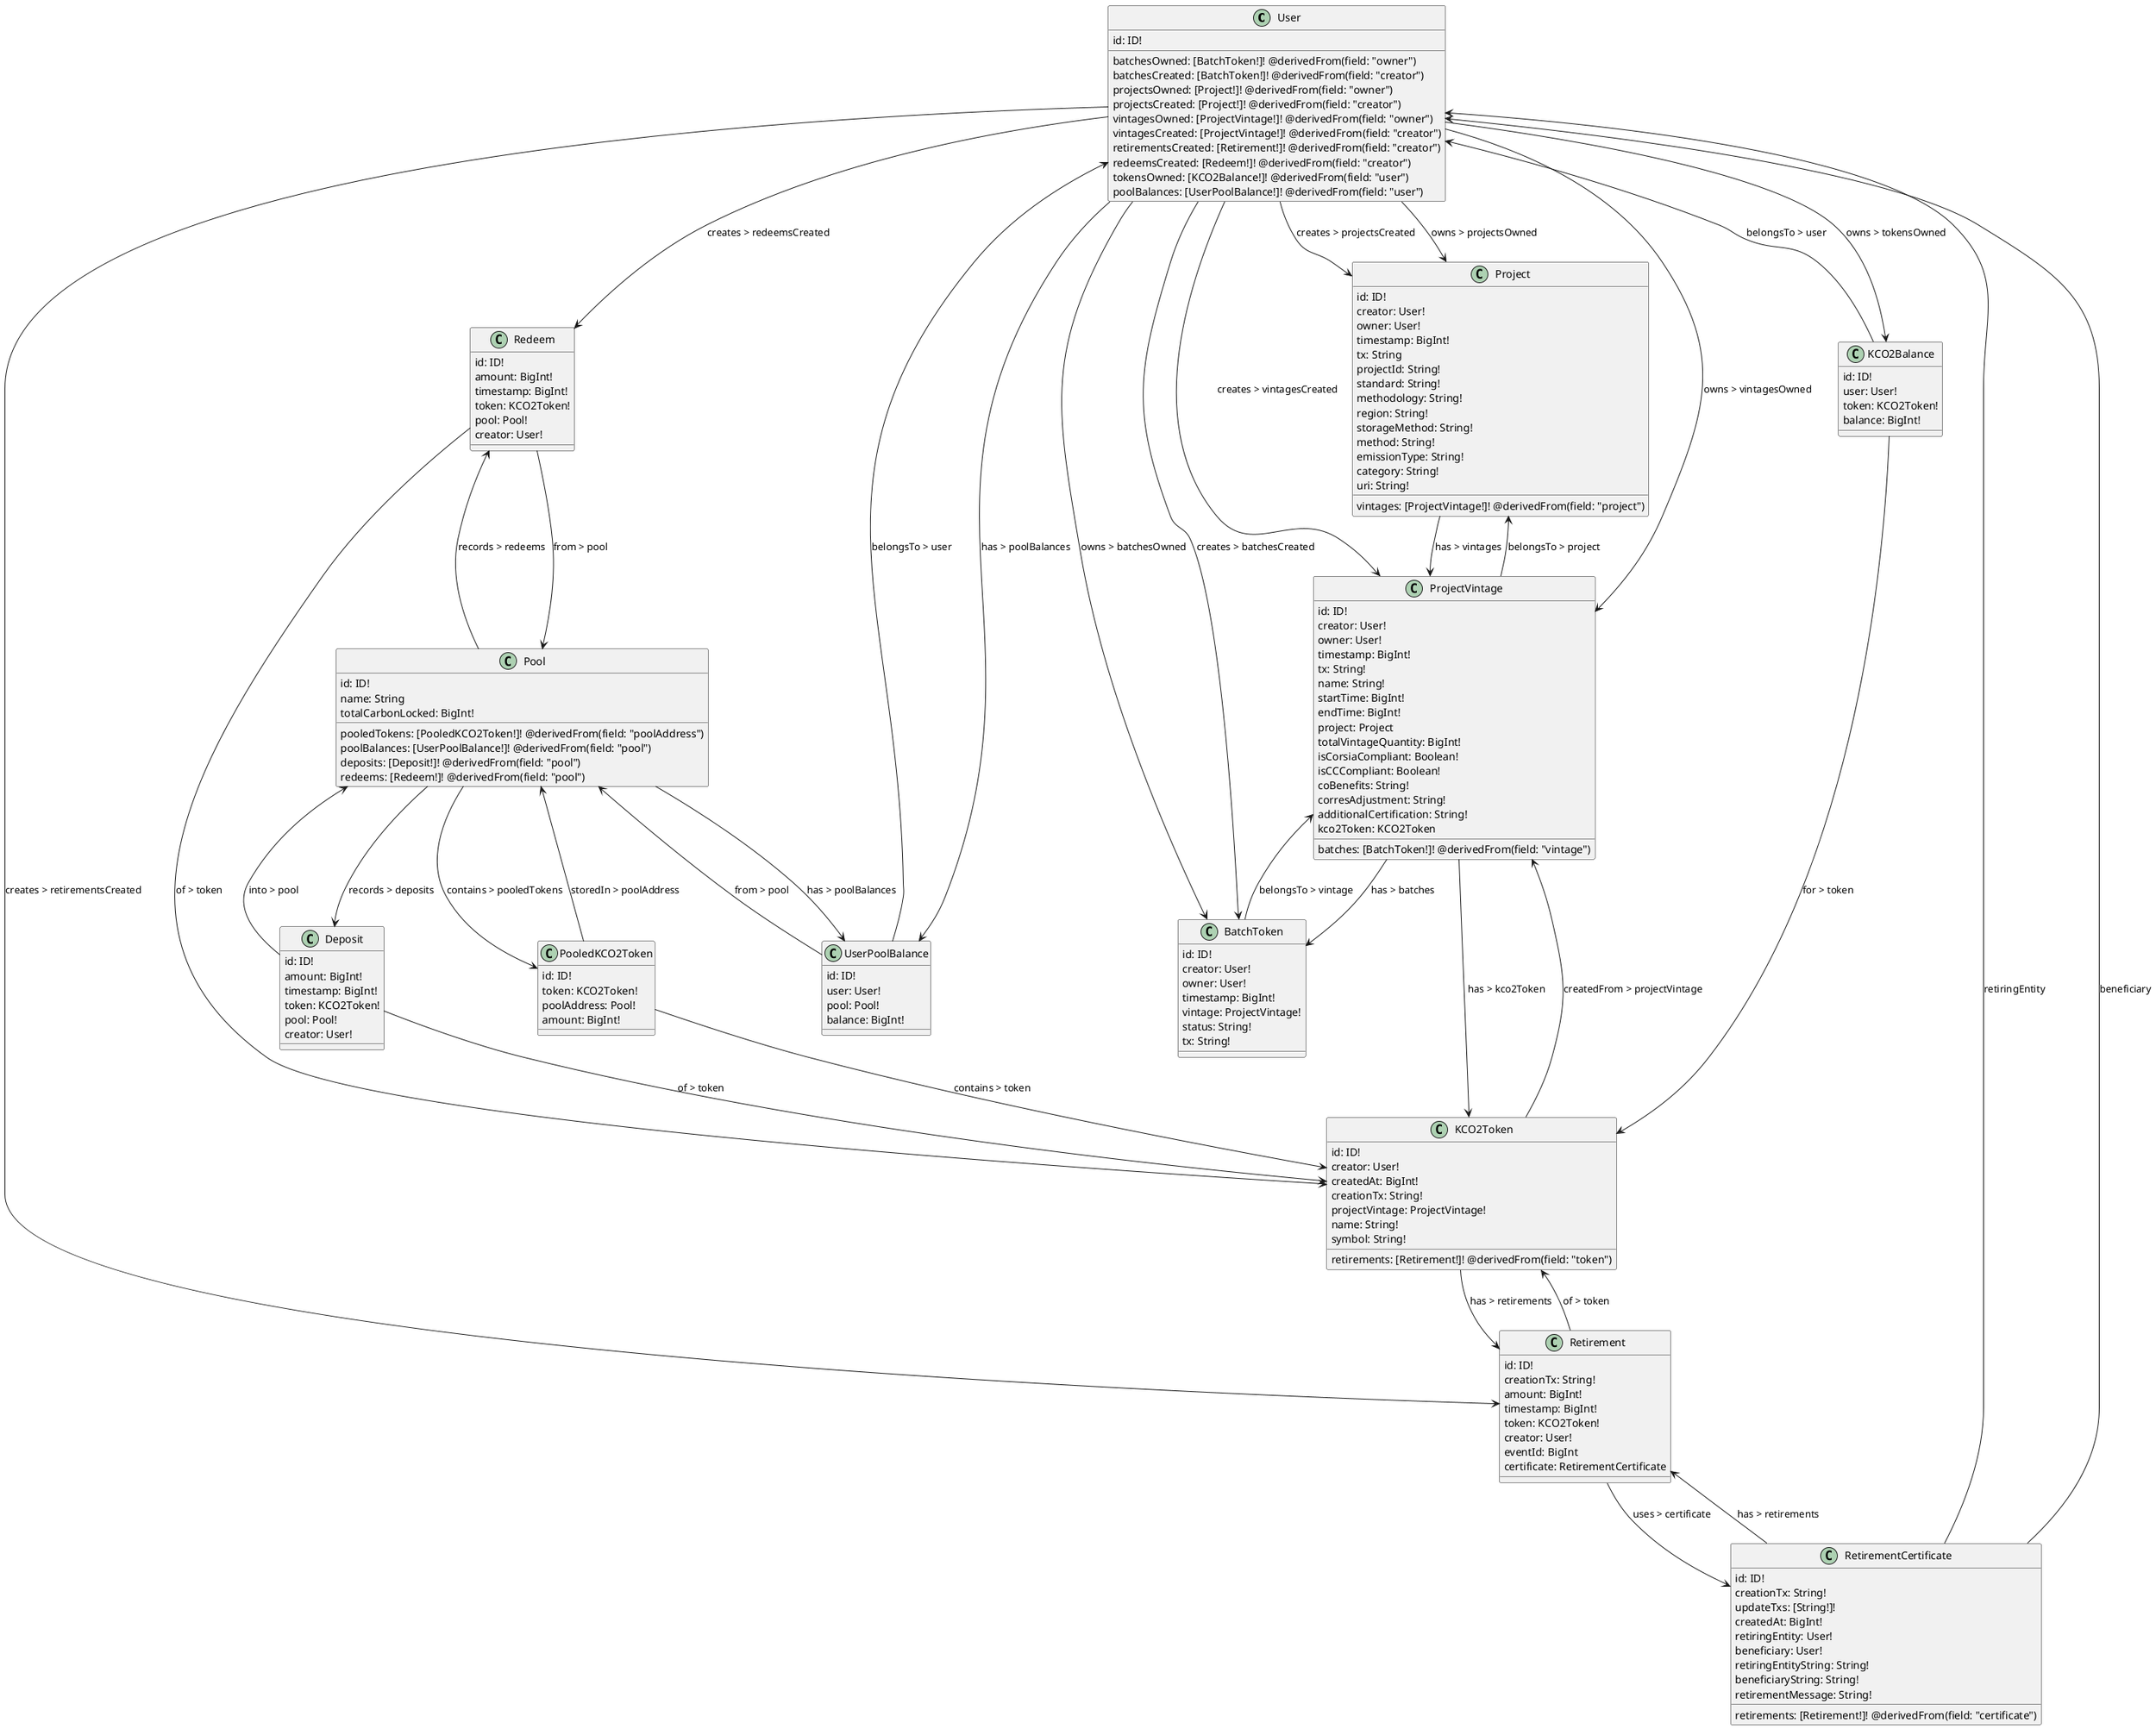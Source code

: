 @startuml

' Define classes
class User {
  id: ID!
  batchesOwned: [BatchToken!]! @derivedFrom(field: "owner")
  batchesCreated: [BatchToken!]! @derivedFrom(field: "creator")
  projectsOwned: [Project!]! @derivedFrom(field: "owner")
  projectsCreated: [Project!]! @derivedFrom(field: "creator")
  vintagesOwned: [ProjectVintage!]! @derivedFrom(field: "owner")
  vintagesCreated: [ProjectVintage!]! @derivedFrom(field: "creator")
  retirementsCreated: [Retirement!]! @derivedFrom(field: "creator")
  redeemsCreated: [Redeem!]! @derivedFrom(field: "creator")
  tokensOwned: [KCO2Balance!]! @derivedFrom(field: "user")
  poolBalances: [UserPoolBalance!]! @derivedFrom(field: "user")
}

class Project {
  id: ID!
  creator: User!
  owner: User!
  timestamp: BigInt!
  tx: String
  projectId: String!
  vintages: [ProjectVintage!]! @derivedFrom(field: "project")
  standard: String!
  methodology: String!
  region: String!
  storageMethod: String!
  method: String!
  emissionType: String!
  category: String!
  uri: String!
}

class ProjectVintage {
  id: ID!
  creator: User!
  owner: User!
  timestamp: BigInt!
  tx: String!
  name: String!
  startTime: BigInt!
  endTime: BigInt!
  project: Project
  batches: [BatchToken!]! @derivedFrom(field: "vintage")
  totalVintageQuantity: BigInt!
  isCorsiaCompliant: Boolean!
  isCCCompliant: Boolean!
  coBenefits: String!
  corresAdjustment: String!
  additionalCertification: String!
  kco2Token: KCO2Token
}

class BatchToken {
  id: ID!
  creator: User!
  owner: User!
  timestamp: BigInt!
  vintage: ProjectVintage!
  status: String!
  tx: String!
}

class KCO2Token {
  id: ID!
  creator: User!
  createdAt: BigInt!
  creationTx: String!
  projectVintage: ProjectVintage!
  name: String!
  symbol: String!
  retirements: [Retirement!]! @derivedFrom(field: "token")
}

class KCO2Balance {
  id: ID!
  user: User!
  token: KCO2Token!
  balance: BigInt!
}

class RetirementCertificate {
  id: ID!
  creationTx: String!
  updateTxs: [String!]!
  createdAt: BigInt!
  retiringEntity: User!
  beneficiary: User!
  retiringEntityString: String!
  beneficiaryString: String!
  retirementMessage: String!
  retirements: [Retirement!]! @derivedFrom(field: "certificate")
}

class Retirement {
  id: ID!
  creationTx: String!
  amount: BigInt!
  timestamp: BigInt!
  token: KCO2Token!
  creator: User!
  eventId: BigInt
  certificate: RetirementCertificate
}

class PooledKCO2Token {
  id: ID!
  token: KCO2Token!
  poolAddress: Pool!
  amount: BigInt!
}

class Deposit {
  id: ID!
  amount: BigInt!
  timestamp: BigInt!
  token: KCO2Token!
  pool: Pool!
  creator: User!
}

class Redeem {
  id: ID!
  amount: BigInt!
  timestamp: BigInt!
  token: KCO2Token!
  pool: Pool!
  creator: User!
}

class UserPoolBalance {
  id: ID!
  user: User!
  pool: Pool!
  balance: BigInt!
}

class Pool {
  id: ID!
  name: String
  totalCarbonLocked: BigInt!
  pooledTokens: [PooledKCO2Token!]! @derivedFrom(field: "poolAddress")
  poolBalances: [UserPoolBalance!]! @derivedFrom(field: "pool")
  deposits: [Deposit!]! @derivedFrom(field: "pool")
  redeems: [Redeem!]! @derivedFrom(field: "pool")
}

' Define relationships
User --> BatchToken : owns > batchesOwned
User --> BatchToken : creates > batchesCreated
User --> Project : owns > projectsOwned
User --> Project : creates > projectsCreated
User --> ProjectVintage : owns > vintagesOwned
User --> ProjectVintage : creates > vintagesCreated
User --> Retirement : creates > retirementsCreated
User --> Redeem : creates > redeemsCreated
User --> KCO2Balance : owns > tokensOwned
User --> UserPoolBalance : has > poolBalances

Project --> ProjectVintage : has > vintages

ProjectVintage --> Project : belongsTo > project
ProjectVintage --> BatchToken : has > batches
ProjectVintage --> KCO2Token : has > kco2Token

BatchToken --> ProjectVintage : belongsTo > vintage

KCO2Token --> ProjectVintage : createdFrom > projectVintage
KCO2Token --> Retirement : has > retirements

KCO2Balance --> User : belongsTo > user
KCO2Balance --> KCO2Token : for > token

RetirementCertificate --> Retirement : has > retirements
RetirementCertificate --> User : retiringEntity
RetirementCertificate --> User : beneficiary

Retirement --> KCO2Token : of > token
Retirement --> RetirementCertificate : uses > certificate

PooledKCO2Token --> KCO2Token : contains > token
PooledKCO2Token --> Pool : storedIn > poolAddress

Deposit --> KCO2Token : of > token
Deposit --> Pool : into > pool

Redeem --> KCO2Token : of > token
Redeem --> Pool : from > pool

UserPoolBalance --> User : belongsTo > user
UserPoolBalance --> Pool : from > pool

Pool --> PooledKCO2Token : contains > pooledTokens
Pool --> UserPoolBalance : has > poolBalances
Pool --> Deposit : records > deposits
Pool --> Redeem : records > redeems

@enduml
